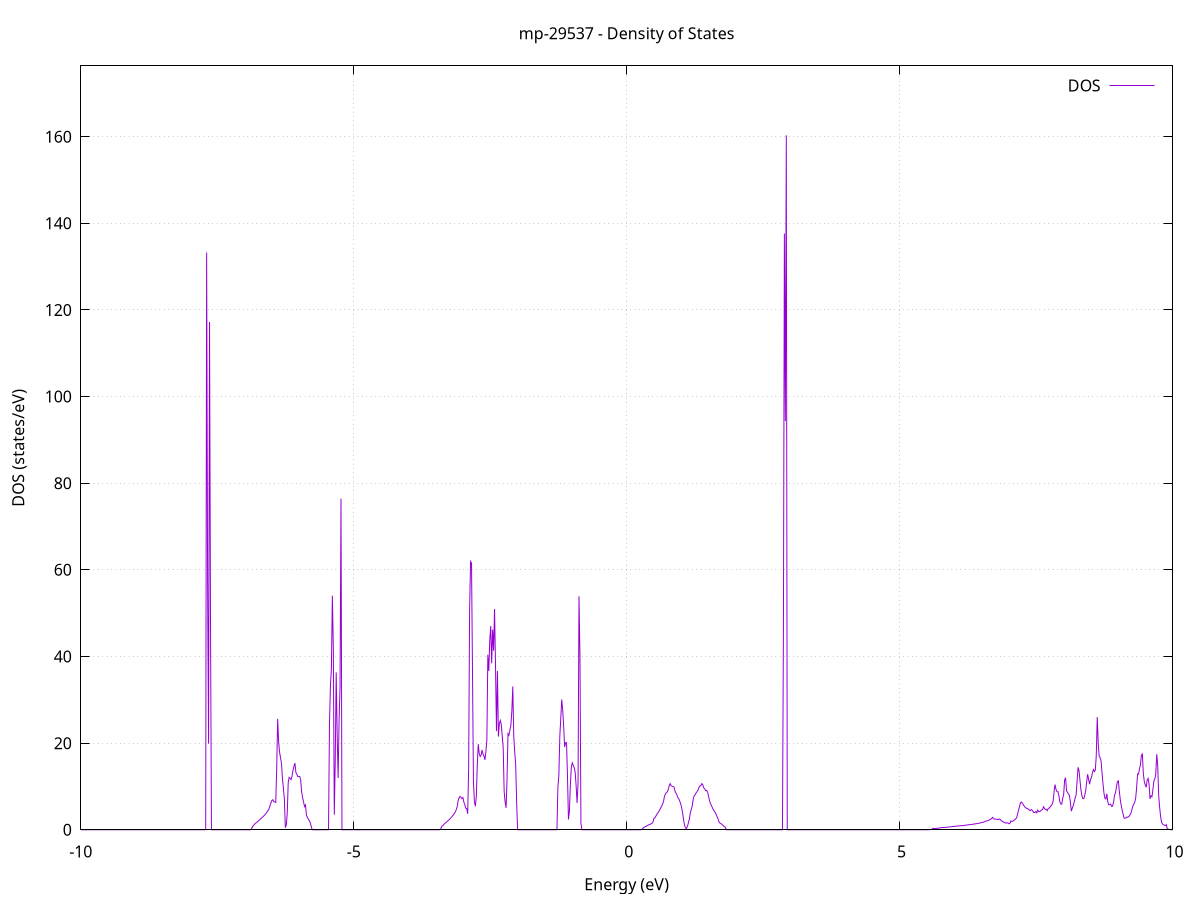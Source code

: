 set title 'mp-29537 - Density of States'
set xlabel 'Energy (eV)'
set ylabel 'DOS (states/eV)'
set grid
set xrange [-10:10]
set yrange [0:176.334]
set xzeroaxis lt -1
set terminal png size 800,600
set output 'mp-29537_dos_gnuplot.png'
plot '-' using 1:2 with lines title 'DOS'
-23.588100 0.000000
-23.570500 0.000000
-23.552900 0.000000
-23.535400 0.000000
-23.517800 0.000000
-23.500200 0.000000
-23.482600 0.000000
-23.465000 0.000000
-23.447500 0.000000
-23.429900 0.000000
-23.412300 0.000000
-23.394700 0.000000
-23.377100 0.000000
-23.359500 0.000000
-23.342000 0.000000
-23.324400 0.000000
-23.306800 0.000000
-23.289200 0.000000
-23.271600 0.000000
-23.254100 0.000000
-23.236500 0.000000
-23.218900 0.000000
-23.201300 0.000000
-23.183700 0.000000
-23.166100 0.000000
-23.148600 0.000000
-23.131000 0.000000
-23.113400 0.000000
-23.095800 0.000000
-23.078200 0.000000
-23.060700 0.000000
-23.043100 0.000000
-23.025500 0.000000
-23.007900 0.000000
-22.990300 0.000000
-22.972800 0.000000
-22.955200 0.000000
-22.937600 0.000000
-22.920000 0.000000
-22.902400 0.000000
-22.884800 0.000000
-22.867300 0.000000
-22.849700 0.000000
-22.832100 0.000000
-22.814500 0.000000
-22.796900 0.000000
-22.779400 0.000000
-22.761800 0.000000
-22.744200 0.000000
-22.726600 0.000000
-22.709000 0.000000
-22.691400 0.000000
-22.673900 0.000000
-22.656300 0.000000
-22.638700 0.000000
-22.621100 0.000000
-22.603500 0.000000
-22.586000 0.000000
-22.568400 0.000000
-22.550800 0.000000
-22.533200 0.000000
-22.515600 0.000000
-22.498000 0.000000
-22.480500 0.000000
-22.462900 0.000000
-22.445300 0.000000
-22.427700 0.000000
-22.410100 0.000000
-22.392600 0.000000
-22.375000 0.000000
-22.357400 0.000000
-22.339800 0.000000
-22.322200 0.000000
-22.304700 0.000000
-22.287100 0.000000
-22.269500 0.000000
-22.251900 0.000000
-22.234300 0.000000
-22.216700 0.000000
-22.199200 0.000000
-22.181600 0.000000
-22.164000 0.000000
-22.146400 0.000000
-22.128800 0.000000
-22.111300 0.000000
-22.093700 0.000000
-22.076100 0.000000
-22.058500 0.000000
-22.040900 0.000000
-22.023300 0.000000
-22.005800 0.000000
-21.988200 2.849000
-21.970600 30.571000
-21.953000 126.405500
-21.935400 54.823100
-21.917900 163.156300
-21.900300 61.797600
-21.882700 0.000000
-21.865100 0.000000
-21.847500 0.000000
-21.829900 0.000000
-21.812400 0.000000
-21.794800 0.000000
-21.777200 0.000000
-21.759600 0.000000
-21.742000 0.000000
-21.724500 0.000000
-21.706900 0.000000
-21.689300 0.000000
-21.671700 0.000000
-21.654100 0.000000
-21.636600 0.000000
-21.619000 0.000000
-21.601400 0.000000
-21.583800 0.000000
-21.566200 0.000000
-21.548600 0.000000
-21.531100 0.000000
-21.513500 0.000000
-21.495900 0.000000
-21.478300 0.000000
-21.460700 0.000000
-21.443200 0.000000
-21.425600 0.000000
-21.408000 0.000000
-21.390400 0.000000
-21.372800 0.000000
-21.355200 0.000000
-21.337700 0.000000
-21.320100 0.000000
-21.302500 0.000000
-21.284900 0.000000
-21.267300 0.000000
-21.249800 0.000000
-21.232200 0.000000
-21.214600 0.000000
-21.197000 0.000000
-21.179400 0.000000
-21.161900 0.000000
-21.144300 0.000000
-21.126700 0.000000
-21.109100 0.000000
-21.091500 0.000000
-21.073900 0.000000
-21.056400 0.000000
-21.038800 0.000000
-21.021200 0.000000
-21.003600 0.000000
-20.986000 0.000000
-20.968500 0.000000
-20.950900 0.000000
-20.933300 0.000000
-20.915700 0.000000
-20.898100 0.000000
-20.880500 0.000000
-20.863000 0.000000
-20.845400 0.000000
-20.827800 0.000000
-20.810200 0.000000
-20.792600 0.000000
-20.775100 0.000000
-20.757500 0.000000
-20.739900 0.000000
-20.722300 0.000000
-20.704700 0.000000
-20.687100 0.000000
-20.669600 0.000000
-20.652000 0.000000
-20.634400 0.000000
-20.616800 0.000000
-20.599200 0.000000
-20.581700 0.000000
-20.564100 0.000000
-20.546500 0.000000
-20.528900 0.000000
-20.511300 0.000000
-20.493800 0.000000
-20.476200 0.000000
-20.458600 0.000000
-20.441000 0.000000
-20.423400 0.000000
-20.405800 0.000000
-20.388300 0.000000
-20.370700 0.000000
-20.353100 0.000000
-20.335500 0.000000
-20.317900 0.000000
-20.300400 0.000000
-20.282800 0.000000
-20.265200 0.000000
-20.247600 0.000000
-20.230000 0.000000
-20.212400 0.000000
-20.194900 0.000000
-20.177300 0.000000
-20.159700 0.000000
-20.142100 0.000000
-20.124500 0.000000
-20.107000 0.000000
-20.089400 0.000000
-20.071800 0.000000
-20.054200 0.000000
-20.036600 0.000000
-20.019000 0.000000
-20.001500 0.000000
-19.983900 0.000000
-19.966300 0.000000
-19.948700 0.000000
-19.931100 0.000000
-19.913600 0.000000
-19.896000 0.000000
-19.878400 0.000000
-19.860800 0.000000
-19.843200 0.000000
-19.825700 0.000000
-19.808100 0.000000
-19.790500 0.000000
-19.772900 0.000000
-19.755300 0.000000
-19.737700 0.000000
-19.720200 0.000000
-19.702600 0.000000
-19.685000 0.000000
-19.667400 0.000000
-19.649800 0.000000
-19.632300 0.000000
-19.614700 0.000000
-19.597100 0.000000
-19.579500 0.000000
-19.561900 0.000000
-19.544300 0.000000
-19.526800 0.000000
-19.509200 0.000000
-19.491600 0.000000
-19.474000 0.000000
-19.456400 0.000000
-19.438900 0.000000
-19.421300 0.000000
-19.403700 0.000000
-19.386100 0.000000
-19.368500 0.000000
-19.350900 0.000000
-19.333400 0.000000
-19.315800 0.000000
-19.298200 0.000000
-19.280600 0.000000
-19.263000 0.000000
-19.245500 0.000000
-19.227900 0.000000
-19.210300 0.000000
-19.192700 0.000000
-19.175100 0.000000
-19.157600 0.000000
-19.140000 0.000000
-19.122400 0.000000
-19.104800 0.000000
-19.087200 0.000000
-19.069600 0.000000
-19.052100 0.000000
-19.034500 0.000000
-19.016900 0.000000
-18.999300 0.000000
-18.981700 0.000000
-18.964200 0.000000
-18.946600 0.000000
-18.929000 0.000000
-18.911400 0.000000
-18.893800 0.000000
-18.876200 0.000000
-18.858700 0.000000
-18.841100 0.000000
-18.823500 0.000000
-18.805900 0.000000
-18.788300 0.000000
-18.770800 0.000000
-18.753200 0.000000
-18.735600 0.000000
-18.718000 0.000000
-18.700400 0.000000
-18.682800 0.000000
-18.665300 0.000000
-18.647700 0.000000
-18.630100 0.000000
-18.612500 0.000000
-18.594900 0.000000
-18.577400 0.000000
-18.559800 0.000000
-18.542200 0.000000
-18.524600 0.000000
-18.507000 0.000000
-18.489500 0.000000
-18.471900 0.000000
-18.454300 0.000000
-18.436700 0.000000
-18.419100 0.000000
-18.401500 0.000000
-18.384000 0.000000
-18.366400 0.000000
-18.348800 0.000000
-18.331200 0.000000
-18.313600 0.000000
-18.296100 0.000000
-18.278500 0.000000
-18.260900 0.000000
-18.243300 0.000000
-18.225700 0.000000
-18.208100 0.000000
-18.190600 0.000000
-18.173000 0.000000
-18.155400 0.000000
-18.137800 0.000000
-18.120200 0.000000
-18.102700 0.000000
-18.085100 0.000000
-18.067500 0.000000
-18.049900 0.000000
-18.032300 0.000000
-18.014700 0.000000
-17.997200 0.000000
-17.979600 0.000000
-17.962000 0.000000
-17.944400 0.000000
-17.926800 0.000000
-17.909300 0.000000
-17.891700 0.000000
-17.874100 0.000000
-17.856500 0.000000
-17.838900 0.000000
-17.821400 0.000000
-17.803800 0.000000
-17.786200 0.000000
-17.768600 0.000000
-17.751000 0.000000
-17.733400 0.000000
-17.715900 0.000000
-17.698300 0.000000
-17.680700 0.000000
-17.663100 0.000000
-17.645500 0.000000
-17.628000 0.000000
-17.610400 0.000000
-17.592800 0.000000
-17.575200 0.000000
-17.557600 0.000000
-17.540000 0.000000
-17.522500 0.000000
-17.504900 0.000000
-17.487300 0.000000
-17.469700 0.000000
-17.452100 0.000000
-17.434600 0.000000
-17.417000 0.000000
-17.399400 0.000000
-17.381800 0.000000
-17.364200 0.000000
-17.346600 0.000000
-17.329100 0.000000
-17.311500 0.000000
-17.293900 0.000000
-17.276300 0.000000
-17.258700 0.000000
-17.241200 0.000000
-17.223600 0.000000
-17.206000 0.000000
-17.188400 0.000000
-17.170800 0.000000
-17.153300 0.000000
-17.135700 0.000000
-17.118100 0.000000
-17.100500 0.000000
-17.082900 0.000000
-17.065300 0.000000
-17.047800 0.000000
-17.030200 0.000000
-17.012600 0.000000
-16.995000 0.000000
-16.977400 0.000000
-16.959900 0.000000
-16.942300 0.000000
-16.924700 0.000000
-16.907100 0.000000
-16.889500 0.000000
-16.871900 0.000000
-16.854400 0.000000
-16.836800 0.000000
-16.819200 0.000000
-16.801600 0.000000
-16.784000 0.000000
-16.766500 0.000000
-16.748900 0.000000
-16.731300 0.000000
-16.713700 0.000000
-16.696100 0.000000
-16.678500 0.000000
-16.661000 0.000000
-16.643400 0.000000
-16.625800 0.000000
-16.608200 0.000000
-16.590600 0.000000
-16.573100 0.000000
-16.555500 0.000000
-16.537900 0.000000
-16.520300 0.000000
-16.502700 0.000000
-16.485200 0.000000
-16.467600 0.000000
-16.450000 0.000000
-16.432400 0.000000
-16.414800 0.000000
-16.397200 0.000000
-16.379700 0.000000
-16.362100 0.000000
-16.344500 0.000000
-16.326900 0.000000
-16.309300 0.000000
-16.291800 0.000000
-16.274200 0.000000
-16.256600 0.000000
-16.239000 0.000000
-16.221400 0.000000
-16.203800 0.000000
-16.186300 0.000000
-16.168700 0.000000
-16.151100 0.000000
-16.133500 0.000000
-16.115900 0.000000
-16.098400 0.000000
-16.080800 0.000000
-16.063200 0.000000
-16.045600 207.274000
-16.028000 47.325200
-16.010400 19.494700
-15.992900 125.517200
-15.975300 0.000000
-15.957700 0.000000
-15.940100 0.000000
-15.922500 0.000000
-15.905000 0.000000
-15.887400 0.000000
-15.869800 0.000000
-15.852200 0.000000
-15.834600 0.000000
-15.817100 0.000000
-15.799500 0.000000
-15.781900 0.000000
-15.764300 0.000000
-15.746700 0.000000
-15.729100 0.000000
-15.711600 0.000000
-15.694000 0.000000
-15.676400 0.000000
-15.658800 0.000000
-15.641200 0.000000
-15.623700 0.000000
-15.606100 0.000000
-15.588500 0.000000
-15.570900 0.000000
-15.553300 0.000000
-15.535700 0.000000
-15.518200 0.000000
-15.500600 0.000000
-15.483000 0.000000
-15.465400 0.000000
-15.447800 0.000000
-15.430300 0.000000
-15.412700 0.000000
-15.395100 0.000000
-15.377500 0.000000
-15.359900 0.000000
-15.342300 0.000000
-15.324800 0.000000
-15.307200 0.000000
-15.289600 0.000000
-15.272000 0.000000
-15.254400 0.000000
-15.236900 0.000000
-15.219300 0.000000
-15.201700 0.000000
-15.184100 0.000000
-15.166500 0.000000
-15.149000 0.000000
-15.131400 0.000000
-15.113800 0.000000
-15.096200 0.000000
-15.078600 0.000000
-15.061000 0.000000
-15.043500 0.000000
-15.025900 0.000000
-15.008300 0.000000
-14.990700 0.000000
-14.973100 0.000000
-14.955600 0.000000
-14.938000 0.000000
-14.920400 0.000000
-14.902800 0.000000
-14.885200 0.000000
-14.867600 0.000000
-14.850100 0.000000
-14.832500 0.000000
-14.814900 0.000000
-14.797300 0.000000
-14.779700 0.000000
-14.762200 0.000000
-14.744600 0.000000
-14.727000 0.000000
-14.709400 0.000000
-14.691800 0.000000
-14.674200 0.000000
-14.656700 0.000000
-14.639100 0.000000
-14.621500 0.000000
-14.603900 0.000000
-14.586300 0.000000
-14.568800 0.000000
-14.551200 0.000000
-14.533600 0.000000
-14.516000 0.000000
-14.498400 0.000000
-14.480900 0.000000
-14.463300 0.000000
-14.445700 0.000000
-14.428100 0.000000
-14.410500 0.000000
-14.392900 0.000000
-14.375400 0.000000
-14.357800 0.000000
-14.340200 0.000000
-14.322600 0.000000
-14.305000 0.000000
-14.287500 0.000000
-14.269900 0.000000
-14.252300 0.000000
-14.234700 0.000000
-14.217100 0.000000
-14.199500 0.000000
-14.182000 0.000000
-14.164400 0.000000
-14.146800 0.000000
-14.129200 0.000000
-14.111600 0.000000
-14.094100 0.000000
-14.076500 0.000000
-14.058900 0.000000
-14.041300 0.000000
-14.023700 0.000000
-14.006100 0.000000
-13.988600 0.000000
-13.971000 0.000000
-13.953400 0.000000
-13.935800 0.000000
-13.918200 0.000000
-13.900700 0.000000
-13.883100 0.000000
-13.865500 0.000000
-13.847900 0.000000
-13.830300 0.000000
-13.812800 0.000000
-13.795200 0.000000
-13.777600 0.000000
-13.760000 0.000000
-13.742400 0.000000
-13.724800 2.174400
-13.707300 4.009200
-13.689700 5.191900
-13.672100 6.795500
-13.654500 8.432800
-13.636900 10.701600
-13.619400 14.532900
-13.601800 30.200000
-13.584200 70.191700
-13.566600 47.115000
-13.549000 29.237200
-13.531400 6.176400
-13.513900 40.441600
-13.496300 37.486100
-13.478700 33.001700
-13.461100 25.079800
-13.443500 14.113600
-13.426000 14.790000
-13.408400 16.613100
-13.390800 15.599300
-13.373200 10.327100
-13.355600 8.157800
-13.338000 6.651900
-13.320500 5.252900
-13.302900 4.027700
-13.285300 2.638300
-13.267700 0.649600
-13.250100 0.000000
-13.232600 0.000000
-13.215000 0.000000
-13.197400 0.000000
-13.179800 0.000000
-13.162200 0.000000
-13.144700 0.000000
-13.127100 0.000000
-13.109500 0.000000
-13.091900 0.000000
-13.074300 0.000000
-13.056700 0.000000
-13.039200 0.000000
-13.021600 0.000000
-13.004000 0.000000
-12.986400 0.000000
-12.968800 0.000000
-12.951300 0.000000
-12.933700 0.000000
-12.916100 0.000000
-12.898500 0.000000
-12.880900 0.000000
-12.863300 0.000000
-12.845800 0.000000
-12.828200 0.000000
-12.810600 0.000000
-12.793000 0.000000
-12.775400 0.000000
-12.757900 0.000000
-12.740300 0.000000
-12.722700 0.000000
-12.705100 0.000000
-12.687500 0.000000
-12.669900 0.000000
-12.652400 0.000000
-12.634800 0.000000
-12.617200 0.000000
-12.599600 0.000000
-12.582000 0.000000
-12.564500 0.000000
-12.546900 0.000000
-12.529300 0.000000
-12.511700 0.000000
-12.494100 0.000000
-12.476600 0.000000
-12.459000 0.000000
-12.441400 0.000000
-12.423800 0.000000
-12.406200 0.000000
-12.388600 0.000000
-12.371100 0.000000
-12.353500 0.000000
-12.335900 0.000000
-12.318300 0.000000
-12.300700 0.000000
-12.283200 0.000000
-12.265600 0.000000
-12.248000 0.000000
-12.230400 0.000000
-12.212800 0.000000
-12.195200 0.000000
-12.177700 0.000000
-12.160100 0.000000
-12.142500 0.000000
-12.124900 0.000000
-12.107300 0.000000
-12.089800 0.000000
-12.072200 0.000000
-12.054600 0.000000
-12.037000 0.000000
-12.019400 0.000000
-12.001800 0.000000
-11.984300 0.000000
-11.966700 0.000000
-11.949100 0.000000
-11.931500 0.000000
-11.913900 0.000000
-11.896400 0.000000
-11.878800 0.000000
-11.861200 0.000000
-11.843600 0.000000
-11.826000 0.000000
-11.808500 0.000000
-11.790900 0.000000
-11.773300 0.000000
-11.755700 0.000000
-11.738100 0.000000
-11.720500 0.000000
-11.703000 0.000000
-11.685400 0.000000
-11.667800 0.000000
-11.650200 0.000000
-11.632600 0.000000
-11.615100 0.000000
-11.597500 0.000000
-11.579900 0.000000
-11.562300 0.000000
-11.544700 0.000000
-11.527100 0.000000
-11.509600 0.000000
-11.492000 0.000000
-11.474400 0.000000
-11.456800 0.000000
-11.439200 0.000000
-11.421700 0.000000
-11.404100 0.000000
-11.386500 0.000000
-11.368900 0.000000
-11.351300 0.000000
-11.333700 0.000000
-11.316200 0.000000
-11.298600 0.000000
-11.281000 0.000000
-11.263400 0.000000
-11.245800 0.000000
-11.228300 0.000000
-11.210700 0.000000
-11.193100 0.000000
-11.175500 0.000000
-11.157900 0.000000
-11.140400 0.000000
-11.122800 0.000000
-11.105200 0.000000
-11.087600 0.000000
-11.070000 0.000000
-11.052400 0.000000
-11.034900 0.000000
-11.017300 0.000000
-10.999700 0.000000
-10.982100 0.000000
-10.964500 0.000000
-10.947000 0.000000
-10.929400 0.000000
-10.911800 0.000000
-10.894200 0.000000
-10.876600 0.000000
-10.859000 0.000000
-10.841500 0.000000
-10.823900 0.000000
-10.806300 0.000000
-10.788700 0.000000
-10.771100 0.000000
-10.753600 0.000000
-10.736000 0.000000
-10.718400 0.000000
-10.700800 0.000000
-10.683200 0.000000
-10.665600 0.000000
-10.648100 0.000000
-10.630500 0.000000
-10.612900 0.000000
-10.595300 0.000000
-10.577700 0.000000
-10.560200 0.000000
-10.542600 0.000000
-10.525000 0.000000
-10.507400 0.000000
-10.489800 0.000000
-10.472300 0.000000
-10.454700 0.000000
-10.437100 0.000000
-10.419500 0.000000
-10.401900 0.000000
-10.384300 0.000000
-10.366800 0.000000
-10.349200 0.000000
-10.331600 0.000000
-10.314000 0.000000
-10.296400 0.000000
-10.278900 0.000000
-10.261300 0.000000
-10.243700 0.000000
-10.226100 0.000000
-10.208500 0.000000
-10.190900 0.000000
-10.173400 0.000000
-10.155800 0.000000
-10.138200 0.000000
-10.120600 0.000000
-10.103000 0.000000
-10.085500 0.000000
-10.067900 0.000000
-10.050300 0.000000
-10.032700 0.000000
-10.015100 0.000000
-9.997500 0.000000
-9.980000 0.000000
-9.962400 0.000000
-9.944800 0.000000
-9.927200 0.000000
-9.909600 0.000000
-9.892100 0.000000
-9.874500 0.000000
-9.856900 0.000000
-9.839300 0.000000
-9.821700 0.000000
-9.804200 0.000000
-9.786600 0.000000
-9.769000 0.000000
-9.751400 0.000000
-9.733800 0.000000
-9.716200 0.000000
-9.698700 0.000000
-9.681100 0.000000
-9.663500 0.000000
-9.645900 0.000000
-9.628300 0.000000
-9.610800 0.000000
-9.593200 0.000000
-9.575600 0.000000
-9.558000 0.000000
-9.540400 0.000000
-9.522800 0.000000
-9.505300 0.000000
-9.487700 0.000000
-9.470100 0.000000
-9.452500 0.000000
-9.434900 0.000000
-9.417400 0.000000
-9.399800 0.000000
-9.382200 0.000000
-9.364600 0.000000
-9.347000 0.000000
-9.329400 0.000000
-9.311900 0.000000
-9.294300 0.000000
-9.276700 0.000000
-9.259100 0.000000
-9.241500 0.000000
-9.224000 0.000000
-9.206400 0.000000
-9.188800 0.000000
-9.171200 0.000000
-9.153600 0.000000
-9.136100 0.000000
-9.118500 0.000000
-9.100900 0.000000
-9.083300 0.000000
-9.065700 0.000000
-9.048100 0.000000
-9.030600 0.000000
-9.013000 0.000000
-8.995400 0.000000
-8.977800 0.000000
-8.960200 0.000000
-8.942700 0.000000
-8.925100 0.000000
-8.907500 0.000000
-8.889900 0.000000
-8.872300 0.000000
-8.854700 0.000000
-8.837200 0.000000
-8.819600 0.000000
-8.802000 0.000000
-8.784400 0.000000
-8.766800 0.000000
-8.749300 0.000000
-8.731700 0.000000
-8.714100 0.000000
-8.696500 0.000000
-8.678900 0.000000
-8.661300 0.000000
-8.643800 0.000000
-8.626200 0.000000
-8.608600 0.000000
-8.591000 0.000000
-8.573400 0.000000
-8.555900 0.000000
-8.538300 0.000000
-8.520700 0.000000
-8.503100 0.000000
-8.485500 0.000000
-8.468000 0.000000
-8.450400 0.000000
-8.432800 0.000000
-8.415200 0.000000
-8.397600 0.000000
-8.380000 0.000000
-8.362500 0.000000
-8.344900 0.000000
-8.327300 0.000000
-8.309700 0.000000
-8.292100 0.000000
-8.274600 0.000000
-8.257000 0.000000
-8.239400 0.000000
-8.221800 0.000000
-8.204200 0.000000
-8.186600 0.000000
-8.169100 0.000000
-8.151500 0.000000
-8.133900 0.000000
-8.116300 0.000000
-8.098700 0.000000
-8.081200 0.000000
-8.063600 0.000000
-8.046000 0.000000
-8.028400 0.000000
-8.010800 0.000000
-7.993200 0.000000
-7.975700 0.000000
-7.958100 0.000000
-7.940500 0.000000
-7.922900 0.000000
-7.905300 0.000000
-7.887800 0.000000
-7.870200 0.000000
-7.852600 0.000000
-7.835000 0.000000
-7.817400 0.000000
-7.799900 0.000000
-7.782300 0.000000
-7.764700 0.000000
-7.747100 0.000000
-7.729500 0.000000
-7.711900 0.000000
-7.694400 133.257300
-7.676800 56.935900
-7.659200 19.912000
-7.641600 117.222700
-7.624000 49.419100
-7.606500 0.000000
-7.588900 0.000000
-7.571300 0.000000
-7.553700 0.000000
-7.536100 0.000000
-7.518500 0.000000
-7.501000 0.000000
-7.483400 0.000000
-7.465800 0.000000
-7.448200 0.000000
-7.430600 0.000000
-7.413100 0.000000
-7.395500 0.000000
-7.377900 0.000000
-7.360300 0.000000
-7.342700 0.000000
-7.325100 0.000000
-7.307600 0.000000
-7.290000 0.000000
-7.272400 0.000000
-7.254800 0.000000
-7.237200 0.000000
-7.219700 0.000000
-7.202100 0.000000
-7.184500 0.000000
-7.166900 0.000000
-7.149300 0.000000
-7.131800 0.000000
-7.114200 0.000000
-7.096600 0.000000
-7.079000 0.000000
-7.061400 0.000000
-7.043800 0.000000
-7.026300 0.000000
-7.008700 0.000000
-6.991100 0.000000
-6.973500 0.000000
-6.955900 0.000000
-6.938400 0.000000
-6.920800 0.000000
-6.903200 0.000000
-6.885600 0.005800
-6.868000 0.371300
-6.850400 0.810000
-6.832900 1.002600
-6.815300 1.293600
-6.797700 1.539600
-6.780100 1.669400
-6.762500 1.858600
-6.745000 2.062600
-6.727400 2.271100
-6.709800 2.488500
-6.692200 2.682600
-6.674600 2.875800
-6.657000 3.073400
-6.639500 3.303400
-6.621900 3.557500
-6.604300 3.833100
-6.586700 4.122900
-6.569100 4.444900
-6.551600 4.829700
-6.534000 5.541300
-6.516400 6.199100
-6.498800 6.782400
-6.481200 6.944200
-6.463700 6.481500
-6.446100 6.392700
-6.428500 6.317700
-6.410900 14.211500
-6.393300 25.598200
-6.375700 20.363900
-6.358200 17.880000
-6.340600 16.635900
-6.323000 15.301800
-6.305400 11.764100
-6.287800 9.511600
-6.270300 7.066100
-6.252700 0.489900
-6.235100 1.140700
-6.217500 3.894500
-6.199900 10.932900
-6.182300 12.103800
-6.164800 11.858000
-6.147200 11.594400
-6.129600 12.388400
-6.112000 13.765100
-6.094400 14.649100
-6.076900 15.391400
-6.059300 13.209400
-6.041700 12.766800
-6.024100 12.301200
-6.006500 12.322300
-5.989000 12.314600
-5.971400 11.454800
-5.953800 8.715200
-5.936200 7.433600
-5.918600 6.413300
-5.901000 5.341400
-5.883500 5.713600
-5.865900 3.351200
-5.848300 2.830100
-5.830700 2.476700
-5.813100 2.100100
-5.795600 1.594300
-5.778000 0.740000
-5.760400 0.000000
-5.742800 0.000000
-5.725200 0.000000
-5.707600 0.000000
-5.690100 0.000000
-5.672500 0.000000
-5.654900 0.000000
-5.637300 0.000000
-5.619700 0.000000
-5.602200 0.000000
-5.584600 0.000000
-5.567000 0.000000
-5.549400 0.000000
-5.531800 0.000000
-5.514200 0.000000
-5.496700 0.000000
-5.479100 0.000000
-5.461500 0.000000
-5.443900 24.551000
-5.426300 33.340500
-5.408800 37.043400
-5.391200 54.039100
-5.373600 41.803800
-5.356000 3.471600
-5.338400 15.789000
-5.320900 36.320700
-5.303300 21.996000
-5.285700 11.970300
-5.268100 25.265600
-5.250500 32.985600
-5.232900 76.436500
-5.215400 0.000000
-5.197800 0.000000
-5.180200 0.000000
-5.162600 0.000000
-5.145000 0.000000
-5.127500 0.000000
-5.109900 0.000000
-5.092300 0.000000
-5.074700 0.000000
-5.057100 0.000000
-5.039500 0.000000
-5.022000 0.000000
-5.004400 0.000000
-4.986800 0.000000
-4.969200 0.000000
-4.951600 0.000000
-4.934100 0.000000
-4.916500 0.000000
-4.898900 0.000000
-4.881300 0.000000
-4.863700 0.000000
-4.846100 0.000000
-4.828600 0.000000
-4.811000 0.000000
-4.793400 0.000000
-4.775800 0.000000
-4.758200 0.000000
-4.740700 0.000000
-4.723100 0.000000
-4.705500 0.000000
-4.687900 0.000000
-4.670300 0.000000
-4.652800 0.000000
-4.635200 0.000000
-4.617600 0.000000
-4.600000 0.000000
-4.582400 0.000000
-4.564800 0.000000
-4.547300 0.000000
-4.529700 0.000000
-4.512100 0.000000
-4.494500 0.000000
-4.476900 0.000000
-4.459400 0.000000
-4.441800 0.000000
-4.424200 0.000000
-4.406600 0.000000
-4.389000 0.000000
-4.371400 0.000000
-4.353900 0.000000
-4.336300 0.000000
-4.318700 0.000000
-4.301100 0.000000
-4.283500 0.000000
-4.266000 0.000000
-4.248400 0.000000
-4.230800 0.000000
-4.213200 0.000000
-4.195600 0.000000
-4.178000 0.000000
-4.160500 0.000000
-4.142900 0.000000
-4.125300 0.000000
-4.107700 0.000000
-4.090100 0.000000
-4.072600 0.000000
-4.055000 0.000000
-4.037400 0.000000
-4.019800 0.000000
-4.002200 0.000000
-3.984700 0.000000
-3.967100 0.000000
-3.949500 0.000000
-3.931900 0.000000
-3.914300 0.000000
-3.896700 0.000000
-3.879200 0.000000
-3.861600 0.000000
-3.844000 0.000000
-3.826400 0.000000
-3.808800 0.000000
-3.791300 0.000000
-3.773700 0.000000
-3.756100 0.000000
-3.738500 0.000000
-3.720900 0.000000
-3.703300 0.000000
-3.685800 0.000000
-3.668200 0.000000
-3.650600 0.000000
-3.633000 0.000000
-3.615400 0.000000
-3.597900 0.000000
-3.580300 0.000000
-3.562700 0.000000
-3.545100 0.000000
-3.527500 0.000000
-3.509900 0.000000
-3.492400 0.000000
-3.474800 0.000000
-3.457200 0.000000
-3.439600 0.000000
-3.422000 0.000000
-3.404500 0.265600
-3.386900 0.812300
-3.369300 0.943200
-3.351700 1.198000
-3.334100 1.450500
-3.316600 1.631900
-3.299000 1.791500
-3.281400 1.994100
-3.263800 2.204200
-3.246200 2.405900
-3.228600 2.645500
-3.211100 2.886300
-3.193500 3.130500
-3.175900 3.399500
-3.158300 3.726400
-3.140700 4.091800
-3.123200 4.570200
-3.105600 5.298000
-3.088000 6.653700
-3.070400 7.366000
-3.052800 7.698300
-3.035200 7.482900
-3.017700 7.186900
-3.000100 7.427500
-2.982500 6.406400
-2.964900 5.797900
-2.947300 4.976500
-2.929800 4.888500
-2.912200 3.694100
-2.894600 14.180200
-2.877000 50.497500
-2.859400 61.925100
-2.841800 61.531900
-2.824300 36.853400
-2.806700 11.074300
-2.789100 6.493800
-2.771500 5.420300
-2.753900 7.722600
-2.736400 14.899400
-2.718800 19.755300
-2.701200 17.644600
-2.683600 16.919000
-2.666000 17.258300
-2.648500 18.418200
-2.630900 17.481100
-2.613300 17.007300
-2.595700 16.134600
-2.578100 18.108900
-2.560500 20.699600
-2.543000 40.397500
-2.525400 36.653200
-2.507800 43.749700
-2.490200 47.035600
-2.472600 38.419500
-2.455100 46.222700
-2.437500 41.352700
-2.419900 50.965500
-2.402300 37.789000
-2.384700 22.780700
-2.367100 36.643500
-2.349600 21.511900
-2.332000 24.532400
-2.314400 25.230500
-2.296800 24.292100
-2.279200 21.581700
-2.261700 19.025500
-2.244100 8.834800
-2.226500 6.416900
-2.208900 5.061500
-2.191300 11.675800
-2.173700 22.184200
-2.156200 21.828600
-2.138600 23.034700
-2.121000 24.106700
-2.103400 27.363800
-2.085800 33.085300
-2.068300 21.608900
-2.050700 17.993100
-2.033100 15.134100
-2.015500 6.400800
-1.997900 0.000000
-1.980400 0.000000
-1.962800 0.000000
-1.945200 0.000000
-1.927600 0.000000
-1.910000 0.000000
-1.892400 0.000000
-1.874900 0.000000
-1.857300 0.000000
-1.839700 0.000000
-1.822100 0.000000
-1.804500 0.000000
-1.787000 0.000000
-1.769400 0.000000
-1.751800 0.000000
-1.734200 0.000000
-1.716600 0.000000
-1.699000 0.000000
-1.681500 0.000000
-1.663900 0.000000
-1.646300 0.000000
-1.628700 0.000000
-1.611100 0.000000
-1.593600 0.000000
-1.576000 0.000000
-1.558400 0.000000
-1.540800 0.000000
-1.523200 0.000000
-1.505600 0.000000
-1.488100 0.000000
-1.470500 0.000000
-1.452900 0.000000
-1.435300 0.000000
-1.417700 0.000000
-1.400200 0.000000
-1.382600 0.000000
-1.365000 0.000000
-1.347400 0.000000
-1.329800 0.000000
-1.312300 0.000000
-1.294700 0.000000
-1.277100 0.000000
-1.259500 9.773200
-1.241900 12.516800
-1.224300 21.602900
-1.206800 25.704300
-1.189200 30.072000
-1.171600 27.649900
-1.154000 24.002200
-1.136400 19.108200
-1.118900 20.083400
-1.101300 20.131200
-1.083700 12.340600
-1.066100 2.384600
-1.048500 4.284700
-1.030900 10.468300
-1.013400 14.402600
-0.995800 15.445200
-0.978200 14.855000
-0.960600 14.316600
-0.943000 13.248900
-0.925500 10.146900
-0.907900 6.204900
-0.890300 10.629300
-0.872700 53.903100
-0.855100 40.015100
-0.837500 1.541600
-0.820000 0.000000
-0.802400 0.000000
-0.784800 0.000000
-0.767200 0.000000
-0.749600 0.000000
-0.732100 0.000000
-0.714500 0.000000
-0.696900 0.000000
-0.679300 0.000000
-0.661700 0.000000
-0.644200 0.000000
-0.626600 0.000000
-0.609000 0.000000
-0.591400 0.000000
-0.573800 0.000000
-0.556200 0.000000
-0.538700 0.000000
-0.521100 0.000000
-0.503500 0.000000
-0.485900 0.000000
-0.468300 0.000000
-0.450800 0.000000
-0.433200 0.000000
-0.415600 0.000000
-0.398000 0.000000
-0.380400 0.000000
-0.362800 0.000000
-0.345300 0.000000
-0.327700 0.000000
-0.310100 0.000000
-0.292500 0.000000
-0.274900 0.000000
-0.257400 0.000000
-0.239800 0.000000
-0.222200 0.000000
-0.204600 0.000000
-0.187000 0.000000
-0.169400 0.000000
-0.151900 0.000000
-0.134300 0.000000
-0.116700 0.000000
-0.099100 0.000000
-0.081500 0.000000
-0.064000 0.000000
-0.046400 0.000000
-0.028800 0.000000
-0.011200 0.000000
0.006400 0.000000
0.023900 0.000000
0.041500 0.000000
0.059100 0.000000
0.076700 0.000000
0.094300 0.000000
0.111900 0.000000
0.129400 0.000000
0.147000 0.000000
0.164600 0.000000
0.182200 0.000000
0.199800 0.000000
0.217300 0.000000
0.234900 0.000000
0.252500 0.000000
0.270100 0.021600
0.287700 0.203500
0.305300 0.467600
0.322800 0.608000
0.340400 0.699700
0.358000 0.821400
0.375600 0.930400
0.393200 1.063800
0.410700 1.178500
0.428300 1.248600
0.445900 1.366600
0.463500 1.485900
0.481100 1.748300
0.498700 2.676600
0.516200 2.710600
0.533800 3.116200
0.551400 3.554700
0.569000 3.837500
0.586600 4.174600
0.604100 4.556400
0.621700 4.980700
0.639300 5.402400
0.656900 5.893300
0.674500 6.481300
0.692000 7.641400
0.709600 8.282400
0.727200 8.566900
0.744800 8.752200
0.762400 9.298600
0.780000 10.194600
0.797500 10.646700
0.815100 10.169200
0.832700 10.060300
0.850300 9.962600
0.867900 9.863500
0.885400 8.930700
0.903000 8.477700
0.920600 8.071400
0.938200 7.404100
0.955800 7.165300
0.973400 6.587800
0.990900 5.992900
1.008500 5.081700
1.026100 3.818000
1.043700 2.215800
1.061300 1.039400
1.078800 0.408600
1.096400 0.276400
1.114000 0.829500
1.131600 1.604900
1.149200 2.480000
1.166800 3.959800
1.184300 4.686300
1.201900 5.504500
1.219500 7.044700
1.237100 7.853100
1.254700 8.082200
1.272200 8.515400
1.289800 8.784600
1.307400 9.147100
1.325000 9.807400
1.342600 10.120100
1.360100 10.188200
1.377700 10.667500
1.395300 10.377100
1.412900 9.676600
1.430500 9.445000
1.448100 9.024300
1.465600 9.078700
1.483200 8.694700
1.500800 7.754100
1.518400 6.684800
1.536000 6.066300
1.553500 5.590900
1.571100 5.079100
1.588700 4.641500
1.606300 4.260000
1.623900 3.957600
1.641500 3.444500
1.659000 2.953300
1.676600 2.498300
1.694200 1.719600
1.711800 1.515600
1.729400 1.390900
1.746900 1.256800
1.764500 1.004500
1.782100 0.798500
1.799700 0.719800
1.817300 0.250600
1.834900 0.005400
1.852400 0.000000
1.870000 0.000000
1.887600 0.000000
1.905200 0.000000
1.922800 0.000000
1.940300 0.000000
1.957900 0.000000
1.975500 0.000000
1.993100 0.000000
2.010700 0.000000
2.028200 0.000000
2.045800 0.000000
2.063400 0.000000
2.081000 0.000000
2.098600 0.000000
2.116200 0.000000
2.133700 0.000000
2.151300 0.000000
2.168900 0.000000
2.186500 0.000000
2.204100 0.000000
2.221600 0.000000
2.239200 0.000000
2.256800 0.000000
2.274400 0.000000
2.292000 0.000000
2.309600 0.000000
2.327100 0.000000
2.344700 0.000000
2.362300 0.000000
2.379900 0.000000
2.397500 0.000000
2.415000 0.000000
2.432600 0.000000
2.450200 0.000000
2.467800 0.000000
2.485400 0.000000
2.503000 0.000000
2.520500 0.000000
2.538100 0.000000
2.555700 0.000000
2.573300 0.000000
2.590900 0.000000
2.608400 0.000000
2.626000 0.000000
2.643600 0.000000
2.661200 0.000000
2.678800 0.000000
2.696300 0.000000
2.713900 0.000000
2.731500 0.000000
2.749100 0.000000
2.766700 0.000000
2.784300 0.000000
2.801800 0.000000
2.819400 0.000000
2.837000 0.000000
2.854600 0.000000
2.872200 46.306700
2.889700 137.628400
2.907300 94.349500
2.924900 160.303300
2.942500 0.000000
2.960100 0.000000
2.977700 0.000000
2.995200 0.000000
3.012800 0.000000
3.030400 0.000000
3.048000 0.000000
3.065600 0.000000
3.083100 0.000000
3.100700 0.000000
3.118300 0.000000
3.135900 0.000000
3.153500 0.000000
3.171100 0.000000
3.188600 0.000000
3.206200 0.000000
3.223800 0.000000
3.241400 0.000000
3.259000 0.000000
3.276500 0.000000
3.294100 0.000000
3.311700 0.000000
3.329300 0.000000
3.346900 0.000000
3.364400 0.000000
3.382000 0.000000
3.399600 0.000000
3.417200 0.000000
3.434800 0.000000
3.452400 0.000000
3.469900 0.000000
3.487500 0.000000
3.505100 0.000000
3.522700 0.000000
3.540300 0.000000
3.557800 0.000000
3.575400 0.000000
3.593000 0.000000
3.610600 0.000000
3.628200 0.000000
3.645800 0.000000
3.663300 0.000000
3.680900 0.000000
3.698500 0.000000
3.716100 0.000000
3.733700 0.000000
3.751200 0.000000
3.768800 0.000000
3.786400 0.000000
3.804000 0.000000
3.821600 0.000000
3.839200 0.000000
3.856700 0.000000
3.874300 0.000000
3.891900 0.000000
3.909500 0.000000
3.927100 0.000000
3.944600 0.000000
3.962200 0.000000
3.979800 0.000000
3.997400 0.000000
4.015000 0.000000
4.032500 0.000000
4.050100 0.000000
4.067700 0.000000
4.085300 0.000000
4.102900 0.000000
4.120500 0.000000
4.138000 0.000000
4.155600 0.000000
4.173200 0.000000
4.190800 0.000000
4.208400 0.000000
4.225900 0.000000
4.243500 0.000000
4.261100 0.000000
4.278700 0.000000
4.296300 0.000000
4.313900 0.000000
4.331400 0.000000
4.349000 0.000000
4.366600 0.000000
4.384200 0.000000
4.401800 0.000000
4.419300 0.000000
4.436900 0.000000
4.454500 0.000000
4.472100 0.000000
4.489700 0.000000
4.507300 0.000000
4.524800 0.000000
4.542400 0.000000
4.560000 0.000000
4.577600 0.000000
4.595200 0.000000
4.612700 0.000000
4.630300 0.000000
4.647900 0.000000
4.665500 0.000000
4.683100 0.000000
4.700600 0.000000
4.718200 0.000000
4.735800 0.000000
4.753400 0.000000
4.771000 0.000000
4.788600 0.000000
4.806100 0.000000
4.823700 0.000000
4.841300 0.000000
4.858900 0.000000
4.876500 0.000000
4.894000 0.000000
4.911600 0.000000
4.929200 0.000000
4.946800 0.000000
4.964400 0.000000
4.982000 0.000000
4.999500 0.000000
5.017100 0.000000
5.034700 0.000000
5.052300 0.000000
5.069900 0.000000
5.087400 0.000000
5.105000 0.000000
5.122600 0.000000
5.140200 0.000000
5.157800 0.000000
5.175400 0.000000
5.192900 0.000000
5.210500 0.000000
5.228100 0.000000
5.245700 0.000000
5.263300 0.000000
5.280800 0.000000
5.298400 0.000000
5.316000 0.000000
5.333600 0.000000
5.351200 0.000000
5.368700 0.000000
5.386300 0.000000
5.403900 0.000000
5.421500 0.000000
5.439100 0.000000
5.456700 0.000000
5.474200 0.000000
5.491800 0.000000
5.509400 0.000000
5.527000 0.000000
5.544600 0.007200
5.562100 0.035900
5.579700 0.086400
5.597300 0.158800
5.614900 0.357000
5.632500 0.268900
5.650100 0.276900
5.667600 0.301200
5.685200 0.328800
5.702800 0.359900
5.720400 0.394500
5.738000 0.432500
5.755500 0.472300
5.773100 0.503500
5.790700 0.524000
5.808300 0.533800
5.825900 0.550300
5.843500 0.565300
5.861000 0.586900
5.878600 0.609400
5.896200 0.632300
5.913800 0.655800
5.931400 0.679700
5.948900 0.704300
5.966500 0.730000
5.984100 0.757600
6.001700 0.786900
6.019300 0.814500
6.036800 0.829900
6.054400 0.853100
6.072000 0.876500
6.089600 0.899100
6.107200 0.921000
6.124800 0.942200
6.142300 0.962800
6.159900 0.984100
6.177500 1.006600
6.195100 1.030100
6.212700 1.063100
6.230200 1.091000
6.247800 1.119600
6.265400 1.148800
6.283000 1.178700
6.300600 1.209200
6.318200 1.239900
6.335700 1.270000
6.353300 1.300800
6.370900 1.332200
6.388500 1.365500
6.406100 1.400800
6.423600 1.438800
6.441200 1.479600
6.458800 1.523300
6.476400 1.569900
6.494000 1.618600
6.511600 1.669200
6.529100 1.729100
6.546700 1.804700
6.564300 1.895200
6.581900 1.988700
6.599500 2.066900
6.617000 2.133900
6.634600 2.200000
6.652200 2.294600
6.669800 2.418700
6.687400 2.645300
6.704900 2.865600
6.722500 2.531400
6.740100 2.462500
6.757700 2.462200
6.775300 2.431400
6.792900 2.384500
6.810400 2.372300
6.828000 2.487000
6.845600 2.345400
6.863200 2.114100
6.880800 1.958800
6.898300 1.834300
6.915900 1.716500
6.933500 1.602900
6.951100 1.536500
6.968700 1.615300
6.986300 1.554000
7.003800 1.376900
7.021400 1.482300
7.039000 2.026000
7.056600 1.922200
7.074200 1.987100
7.091700 2.132700
7.109300 2.311300
7.126900 2.521500
7.144500 2.757800
7.162100 3.627700
7.179700 4.535100
7.197200 5.332400
7.214800 6.264400
7.232400 6.396200
7.250000 6.144500
7.267600 5.777600
7.285100 5.422600
7.302700 5.170900
7.320300 4.996500
7.337900 4.912900
7.355500 4.819700
7.373000 4.582300
7.390600 4.411700
7.408200 4.658700
7.425800 4.553400
7.443400 4.259600
7.461000 3.967500
7.478500 3.978300
7.496100 4.207300
7.513700 3.897700
7.531300 4.538600
7.548900 4.228300
7.566400 4.169500
7.584000 4.361100
7.601600 4.553900
7.619200 4.689700
7.636800 5.316900
7.654400 4.939900
7.671900 4.674200
7.689500 4.723300
7.707100 4.432000
7.724700 4.945000
7.742300 5.014600
7.759800 5.297000
7.777400 5.583100
7.795000 5.895000
7.812600 6.561200
7.830200 8.698000
7.847800 10.442600
7.865300 9.360200
7.882900 8.816600
7.900500 8.796100
7.918100 7.907400
7.935700 6.450100
7.953200 5.973200
7.970800 5.907200
7.988400 7.276200
8.006000 8.139300
8.023600 11.475100
8.041100 12.019400
8.058700 9.016400
8.076300 8.663100
8.093900 8.227100
8.111500 7.897000
8.129100 6.403800
8.146600 4.311400
8.164200 4.966700
8.181800 5.603700
8.199400 6.417200
8.217000 7.346900
8.234500 8.070500
8.252100 11.176900
8.269700 14.422000
8.287300 13.650200
8.304900 11.422800
8.322500 9.231900
8.340000 7.822200
8.357600 7.222800
8.375200 7.182500
8.392800 7.949400
8.410400 9.096700
8.427900 11.087300
8.445500 12.822100
8.463100 11.662600
8.480700 10.510200
8.498300 11.597800
8.515900 12.106400
8.533400 13.146200
8.551000 13.889400
8.568600 13.442000
8.586200 13.771200
8.603800 17.188800
8.621300 26.008500
8.638900 20.098700
8.656500 16.945100
8.674100 16.664900
8.691700 15.848900
8.709200 13.111300
8.726800 10.620700
8.744400 8.485700
8.762000 7.276300
8.779600 7.107900
8.797200 8.336400
8.814700 6.481900
8.832300 5.758100
8.849900 5.795800
8.867500 5.914400
8.885100 5.396100
8.902600 5.434100
8.920200 6.378200
8.937800 7.971800
8.955400 8.487600
8.973000 9.868700
8.990600 11.131400
9.008100 11.301000
9.025700 8.878000
9.043300 6.994000
9.060900 5.577800
9.078500 4.467600
9.096000 3.556100
9.113600 2.718500
9.131200 2.652400
9.148800 2.732900
9.166400 2.939800
9.183900 2.899400
9.201500 3.063400
9.219100 3.407900
9.236700 3.755600
9.254300 4.551100
9.271900 5.405700
9.289400 5.901700
9.307000 6.297900
9.324600 7.216300
9.342200 9.598100
9.359800 12.867000
9.377300 12.834700
9.394900 14.117500
9.412500 14.974000
9.430100 17.205700
9.447700 17.484100
9.465300 13.072600
9.482800 11.164400
9.500400 10.336300
9.518000 9.812300
9.535600 11.464300
9.553200 11.867900
9.570700 10.562500
9.588300 7.128300
9.605900 7.820100
9.623500 7.617500
9.641100 9.256700
9.658700 11.254200
9.676200 11.706700
9.693800 12.924100
9.711400 17.444500
9.729000 14.854800
9.746600 7.984600
9.764100 5.237300
9.781700 3.074700
9.799300 1.725800
9.816900 1.331400
9.834500 1.153900
9.852000 1.035800
9.869600 0.975200
9.887200 1.184300
9.904800 0.179900
9.922400 0.132400
9.940000 0.087200
9.957500 0.044200
9.975100 0.003600
9.992700 0.000000
10.010300 0.000000
10.027900 0.000000
10.045400 0.000000
10.063000 0.000000
10.080600 0.000000
10.098200 0.000000
10.115800 0.000000
10.133400 0.000000
10.150900 0.000000
10.168500 0.000000
10.186100 0.000000
10.203700 0.000000
10.221300 0.000000
10.238800 0.000000
10.256400 0.000000
10.274000 0.000000
10.291600 0.000000
10.309200 0.000000
10.326800 0.000000
10.344300 0.000000
10.361900 0.000000
10.379500 0.000000
10.397100 0.000000
10.414700 0.000000
10.432200 0.000000
10.449800 0.000000
10.467400 0.000000
10.485000 0.000000
10.502600 0.000000
10.520100 0.000000
10.537700 0.000000
10.555300 0.000000
10.572900 0.000000
10.590500 0.000000
10.608100 0.000000
10.625600 0.000000
10.643200 0.000000
10.660800 0.000000
10.678400 0.000000
10.696000 0.000000
10.713500 0.000000
10.731100 0.000000
10.748700 0.000000
10.766300 0.000000
10.783900 0.000000
10.801500 0.000000
10.819000 0.000000
10.836600 0.000000
10.854200 0.000000
10.871800 0.000000
10.889400 0.000000
10.906900 0.000000
10.924500 0.000000
10.942100 0.000000
10.959700 0.000000
10.977300 0.000000
10.994900 0.000000
11.012400 0.000000
11.030000 0.000000
11.047600 0.000000
11.065200 0.000000
11.082800 0.000000
11.100300 0.000000
11.117900 0.000000
11.135500 0.000000
11.153100 0.000000
11.170700 0.000000
11.188200 0.000000
11.205800 0.000000
11.223400 0.000000
11.241000 0.000000
11.258600 0.000000
11.276200 0.000000
11.293700 0.000000
11.311300 0.000000
11.328900 0.000000
11.346500 0.000000
11.364100 0.000000
11.381600 0.000000
11.399200 0.000000
11.416800 0.000000
11.434400 0.000000
11.452000 0.000000
11.469600 0.000000
11.487100 0.000000
11.504700 0.000000
11.522300 0.000000
11.539900 0.000000
11.557500 0.000000
11.575000 0.000000
e
